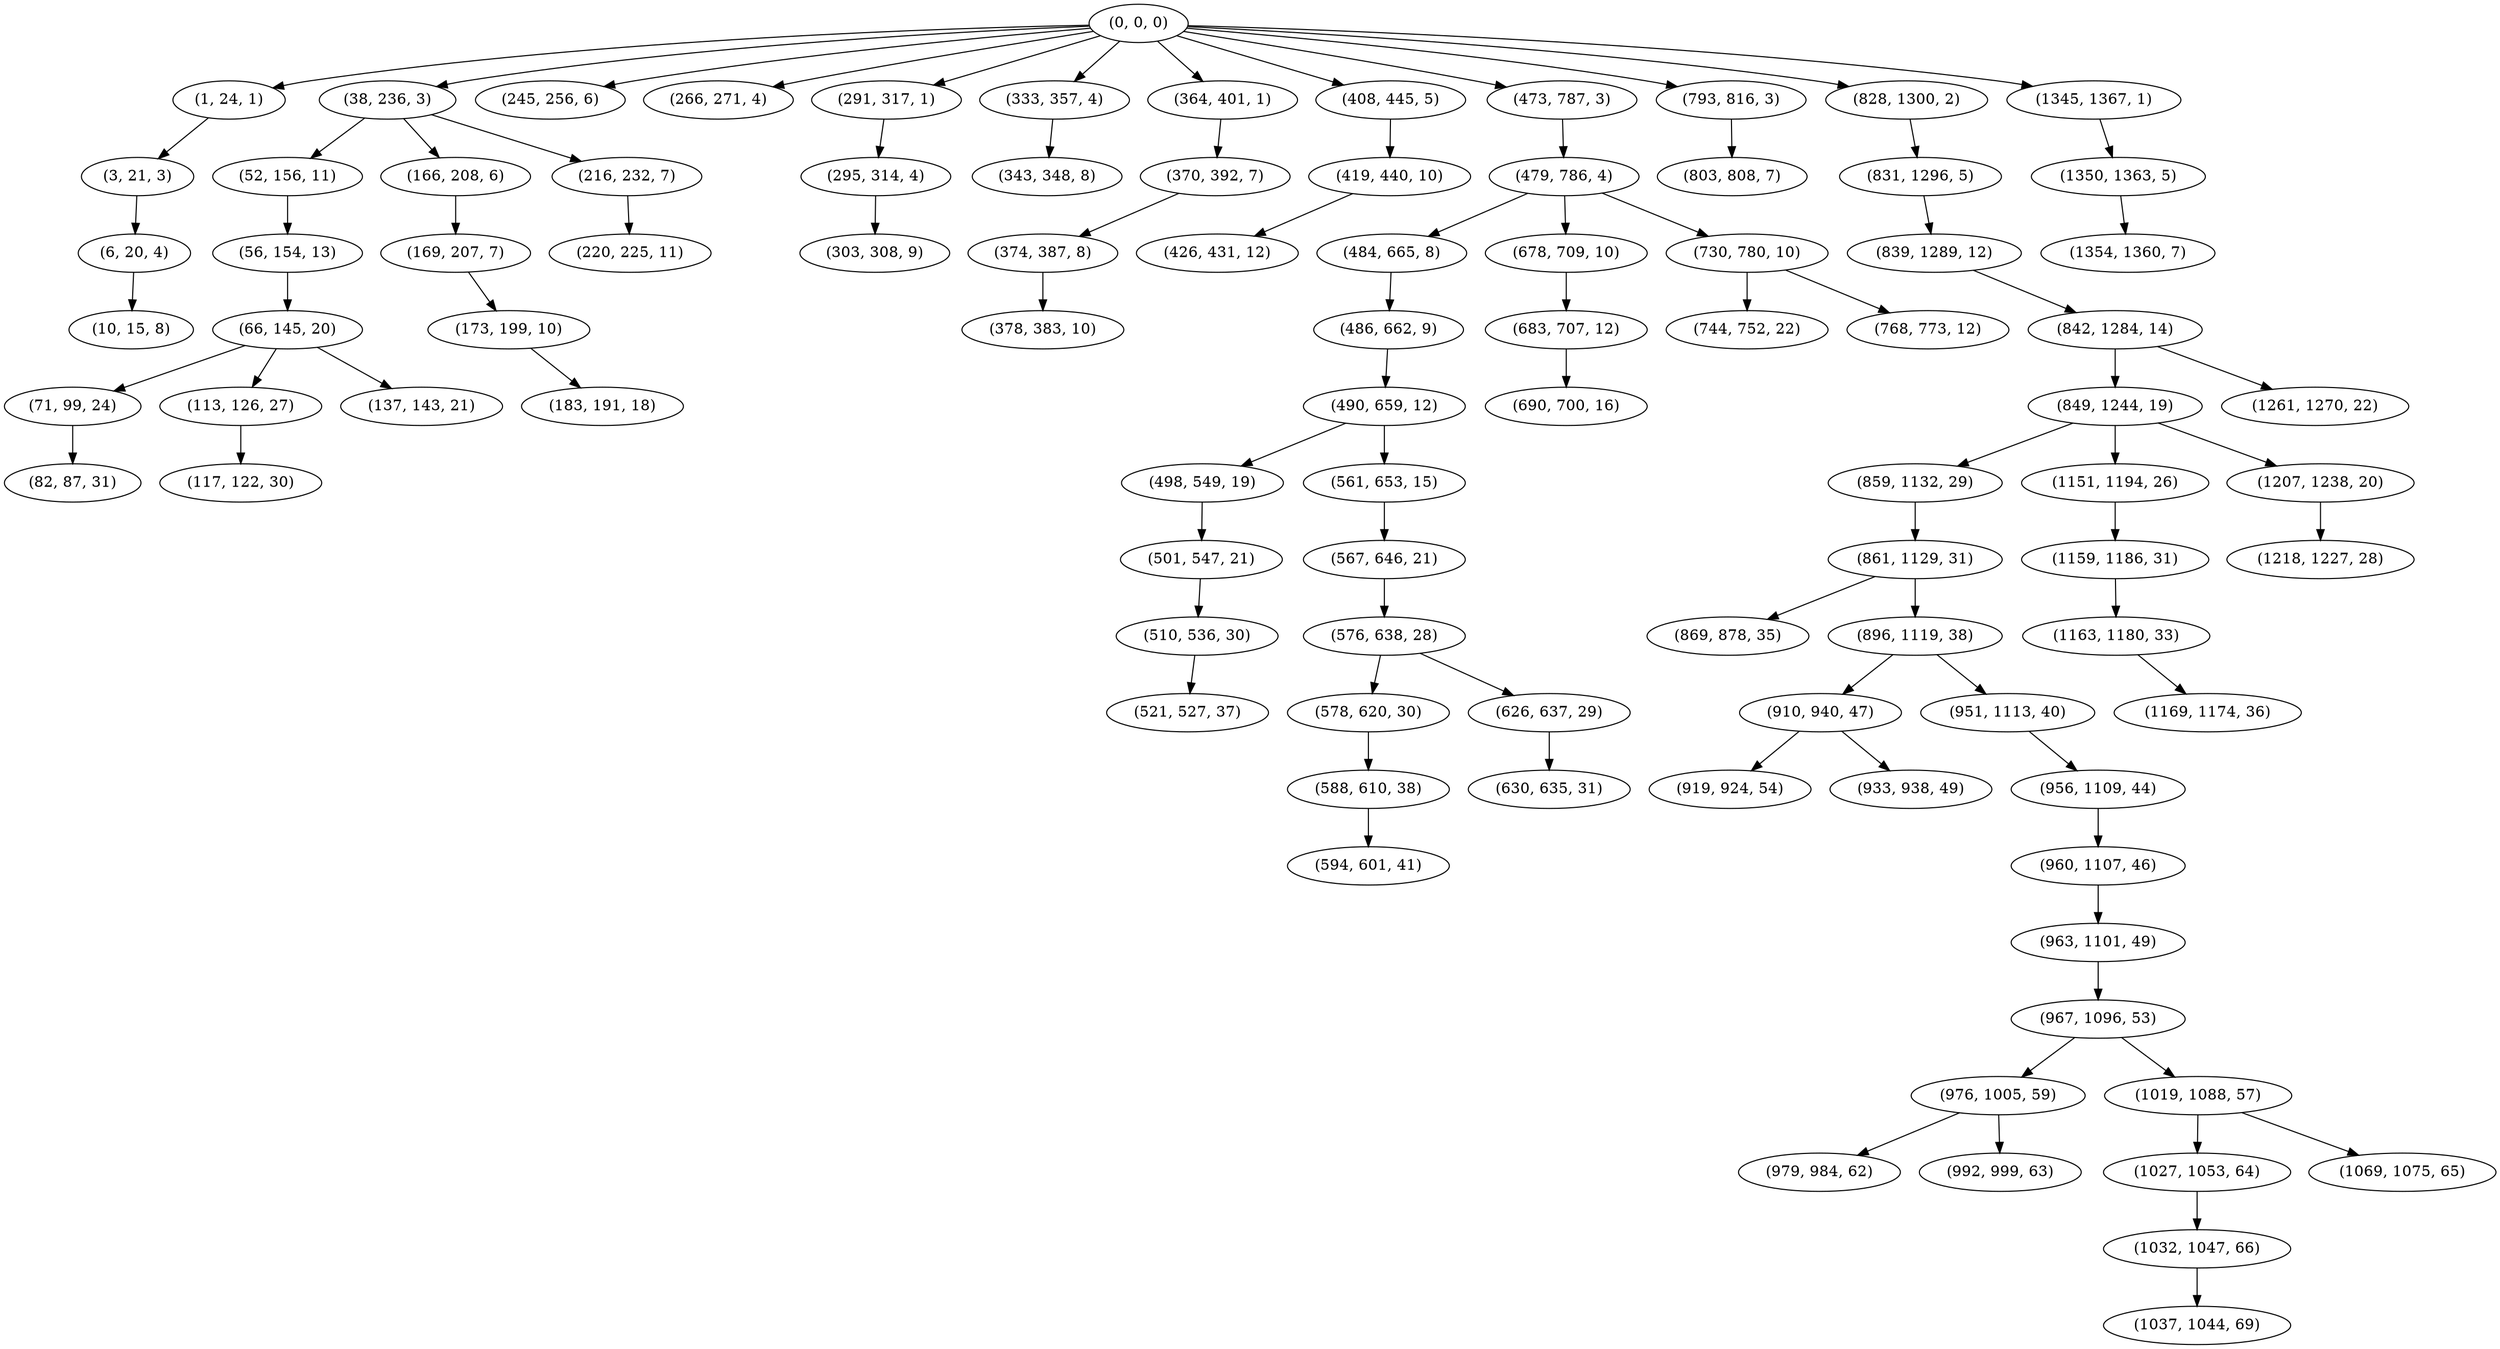 digraph tree {
    "(0, 0, 0)";
    "(1, 24, 1)";
    "(3, 21, 3)";
    "(6, 20, 4)";
    "(10, 15, 8)";
    "(38, 236, 3)";
    "(52, 156, 11)";
    "(56, 154, 13)";
    "(66, 145, 20)";
    "(71, 99, 24)";
    "(82, 87, 31)";
    "(113, 126, 27)";
    "(117, 122, 30)";
    "(137, 143, 21)";
    "(166, 208, 6)";
    "(169, 207, 7)";
    "(173, 199, 10)";
    "(183, 191, 18)";
    "(216, 232, 7)";
    "(220, 225, 11)";
    "(245, 256, 6)";
    "(266, 271, 4)";
    "(291, 317, 1)";
    "(295, 314, 4)";
    "(303, 308, 9)";
    "(333, 357, 4)";
    "(343, 348, 8)";
    "(364, 401, 1)";
    "(370, 392, 7)";
    "(374, 387, 8)";
    "(378, 383, 10)";
    "(408, 445, 5)";
    "(419, 440, 10)";
    "(426, 431, 12)";
    "(473, 787, 3)";
    "(479, 786, 4)";
    "(484, 665, 8)";
    "(486, 662, 9)";
    "(490, 659, 12)";
    "(498, 549, 19)";
    "(501, 547, 21)";
    "(510, 536, 30)";
    "(521, 527, 37)";
    "(561, 653, 15)";
    "(567, 646, 21)";
    "(576, 638, 28)";
    "(578, 620, 30)";
    "(588, 610, 38)";
    "(594, 601, 41)";
    "(626, 637, 29)";
    "(630, 635, 31)";
    "(678, 709, 10)";
    "(683, 707, 12)";
    "(690, 700, 16)";
    "(730, 780, 10)";
    "(744, 752, 22)";
    "(768, 773, 12)";
    "(793, 816, 3)";
    "(803, 808, 7)";
    "(828, 1300, 2)";
    "(831, 1296, 5)";
    "(839, 1289, 12)";
    "(842, 1284, 14)";
    "(849, 1244, 19)";
    "(859, 1132, 29)";
    "(861, 1129, 31)";
    "(869, 878, 35)";
    "(896, 1119, 38)";
    "(910, 940, 47)";
    "(919, 924, 54)";
    "(933, 938, 49)";
    "(951, 1113, 40)";
    "(956, 1109, 44)";
    "(960, 1107, 46)";
    "(963, 1101, 49)";
    "(967, 1096, 53)";
    "(976, 1005, 59)";
    "(979, 984, 62)";
    "(992, 999, 63)";
    "(1019, 1088, 57)";
    "(1027, 1053, 64)";
    "(1032, 1047, 66)";
    "(1037, 1044, 69)";
    "(1069, 1075, 65)";
    "(1151, 1194, 26)";
    "(1159, 1186, 31)";
    "(1163, 1180, 33)";
    "(1169, 1174, 36)";
    "(1207, 1238, 20)";
    "(1218, 1227, 28)";
    "(1261, 1270, 22)";
    "(1345, 1367, 1)";
    "(1350, 1363, 5)";
    "(1354, 1360, 7)";
    "(0, 0, 0)" -> "(1, 24, 1)";
    "(0, 0, 0)" -> "(38, 236, 3)";
    "(0, 0, 0)" -> "(245, 256, 6)";
    "(0, 0, 0)" -> "(266, 271, 4)";
    "(0, 0, 0)" -> "(291, 317, 1)";
    "(0, 0, 0)" -> "(333, 357, 4)";
    "(0, 0, 0)" -> "(364, 401, 1)";
    "(0, 0, 0)" -> "(408, 445, 5)";
    "(0, 0, 0)" -> "(473, 787, 3)";
    "(0, 0, 0)" -> "(793, 816, 3)";
    "(0, 0, 0)" -> "(828, 1300, 2)";
    "(0, 0, 0)" -> "(1345, 1367, 1)";
    "(1, 24, 1)" -> "(3, 21, 3)";
    "(3, 21, 3)" -> "(6, 20, 4)";
    "(6, 20, 4)" -> "(10, 15, 8)";
    "(38, 236, 3)" -> "(52, 156, 11)";
    "(38, 236, 3)" -> "(166, 208, 6)";
    "(38, 236, 3)" -> "(216, 232, 7)";
    "(52, 156, 11)" -> "(56, 154, 13)";
    "(56, 154, 13)" -> "(66, 145, 20)";
    "(66, 145, 20)" -> "(71, 99, 24)";
    "(66, 145, 20)" -> "(113, 126, 27)";
    "(66, 145, 20)" -> "(137, 143, 21)";
    "(71, 99, 24)" -> "(82, 87, 31)";
    "(113, 126, 27)" -> "(117, 122, 30)";
    "(166, 208, 6)" -> "(169, 207, 7)";
    "(169, 207, 7)" -> "(173, 199, 10)";
    "(173, 199, 10)" -> "(183, 191, 18)";
    "(216, 232, 7)" -> "(220, 225, 11)";
    "(291, 317, 1)" -> "(295, 314, 4)";
    "(295, 314, 4)" -> "(303, 308, 9)";
    "(333, 357, 4)" -> "(343, 348, 8)";
    "(364, 401, 1)" -> "(370, 392, 7)";
    "(370, 392, 7)" -> "(374, 387, 8)";
    "(374, 387, 8)" -> "(378, 383, 10)";
    "(408, 445, 5)" -> "(419, 440, 10)";
    "(419, 440, 10)" -> "(426, 431, 12)";
    "(473, 787, 3)" -> "(479, 786, 4)";
    "(479, 786, 4)" -> "(484, 665, 8)";
    "(479, 786, 4)" -> "(678, 709, 10)";
    "(479, 786, 4)" -> "(730, 780, 10)";
    "(484, 665, 8)" -> "(486, 662, 9)";
    "(486, 662, 9)" -> "(490, 659, 12)";
    "(490, 659, 12)" -> "(498, 549, 19)";
    "(490, 659, 12)" -> "(561, 653, 15)";
    "(498, 549, 19)" -> "(501, 547, 21)";
    "(501, 547, 21)" -> "(510, 536, 30)";
    "(510, 536, 30)" -> "(521, 527, 37)";
    "(561, 653, 15)" -> "(567, 646, 21)";
    "(567, 646, 21)" -> "(576, 638, 28)";
    "(576, 638, 28)" -> "(578, 620, 30)";
    "(576, 638, 28)" -> "(626, 637, 29)";
    "(578, 620, 30)" -> "(588, 610, 38)";
    "(588, 610, 38)" -> "(594, 601, 41)";
    "(626, 637, 29)" -> "(630, 635, 31)";
    "(678, 709, 10)" -> "(683, 707, 12)";
    "(683, 707, 12)" -> "(690, 700, 16)";
    "(730, 780, 10)" -> "(744, 752, 22)";
    "(730, 780, 10)" -> "(768, 773, 12)";
    "(793, 816, 3)" -> "(803, 808, 7)";
    "(828, 1300, 2)" -> "(831, 1296, 5)";
    "(831, 1296, 5)" -> "(839, 1289, 12)";
    "(839, 1289, 12)" -> "(842, 1284, 14)";
    "(842, 1284, 14)" -> "(849, 1244, 19)";
    "(842, 1284, 14)" -> "(1261, 1270, 22)";
    "(849, 1244, 19)" -> "(859, 1132, 29)";
    "(849, 1244, 19)" -> "(1151, 1194, 26)";
    "(849, 1244, 19)" -> "(1207, 1238, 20)";
    "(859, 1132, 29)" -> "(861, 1129, 31)";
    "(861, 1129, 31)" -> "(869, 878, 35)";
    "(861, 1129, 31)" -> "(896, 1119, 38)";
    "(896, 1119, 38)" -> "(910, 940, 47)";
    "(896, 1119, 38)" -> "(951, 1113, 40)";
    "(910, 940, 47)" -> "(919, 924, 54)";
    "(910, 940, 47)" -> "(933, 938, 49)";
    "(951, 1113, 40)" -> "(956, 1109, 44)";
    "(956, 1109, 44)" -> "(960, 1107, 46)";
    "(960, 1107, 46)" -> "(963, 1101, 49)";
    "(963, 1101, 49)" -> "(967, 1096, 53)";
    "(967, 1096, 53)" -> "(976, 1005, 59)";
    "(967, 1096, 53)" -> "(1019, 1088, 57)";
    "(976, 1005, 59)" -> "(979, 984, 62)";
    "(976, 1005, 59)" -> "(992, 999, 63)";
    "(1019, 1088, 57)" -> "(1027, 1053, 64)";
    "(1019, 1088, 57)" -> "(1069, 1075, 65)";
    "(1027, 1053, 64)" -> "(1032, 1047, 66)";
    "(1032, 1047, 66)" -> "(1037, 1044, 69)";
    "(1151, 1194, 26)" -> "(1159, 1186, 31)";
    "(1159, 1186, 31)" -> "(1163, 1180, 33)";
    "(1163, 1180, 33)" -> "(1169, 1174, 36)";
    "(1207, 1238, 20)" -> "(1218, 1227, 28)";
    "(1345, 1367, 1)" -> "(1350, 1363, 5)";
    "(1350, 1363, 5)" -> "(1354, 1360, 7)";
}
